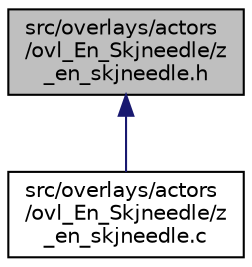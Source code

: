 digraph "src/overlays/actors/ovl_En_Skjneedle/z_en_skjneedle.h"
{
 // LATEX_PDF_SIZE
  edge [fontname="Helvetica",fontsize="10",labelfontname="Helvetica",labelfontsize="10"];
  node [fontname="Helvetica",fontsize="10",shape=record];
  Node1 [label="src/overlays/actors\l/ovl_En_Skjneedle/z\l_en_skjneedle.h",height=0.2,width=0.4,color="black", fillcolor="grey75", style="filled", fontcolor="black",tooltip=" "];
  Node1 -> Node2 [dir="back",color="midnightblue",fontsize="10",style="solid",fontname="Helvetica"];
  Node2 [label="src/overlays/actors\l/ovl_En_Skjneedle/z\l_en_skjneedle.c",height=0.2,width=0.4,color="black", fillcolor="white", style="filled",URL="$df/d28/z__en__skjneedle_8c.html",tooltip=" "];
}
